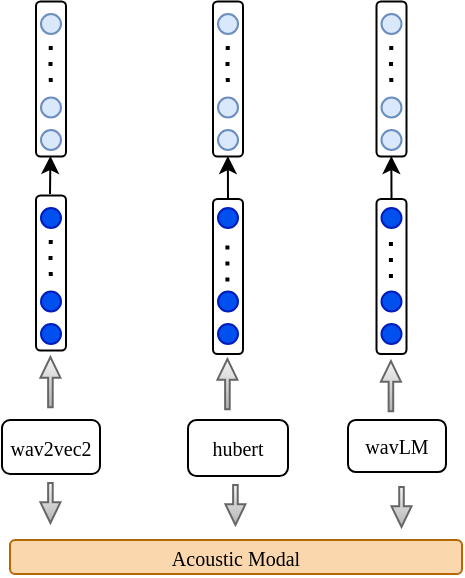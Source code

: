 <mxfile version="24.0.5" type="github">
  <diagram name="Page-1" id="3kp3wKmhMZSMGYWY6HW4">
    <mxGraphModel dx="1185" dy="662" grid="0" gridSize="10" guides="1" tooltips="1" connect="1" arrows="1" fold="1" page="1" pageScale="1" pageWidth="1169" pageHeight="827" math="0" shadow="0">
      <root>
        <mxCell id="0" />
        <mxCell id="1" parent="0" />
        <mxCell id="tpd2Hohb_Ew1OsaD90SN-1" value="&lt;font style=&quot;font-size: 10px;&quot; face=&quot;Georgia&quot;&gt;wav2vec2&lt;/font&gt;" style="rounded=1;whiteSpace=wrap;html=1;" vertex="1" parent="1">
          <mxGeometry x="187" y="530" width="49" height="27" as="geometry" />
        </mxCell>
        <mxCell id="tpd2Hohb_Ew1OsaD90SN-2" value="&lt;font style=&quot;font-size: 10px;&quot; face=&quot;Georgia&quot;&gt;hubert&lt;/font&gt;" style="rounded=1;whiteSpace=wrap;html=1;" vertex="1" parent="1">
          <mxGeometry x="280" y="530" width="50" height="28" as="geometry" />
        </mxCell>
        <mxCell id="tpd2Hohb_Ew1OsaD90SN-3" value="&lt;font style=&quot;font-size: 10px;&quot; face=&quot;Georgia&quot;&gt;wavLM&lt;/font&gt;" style="rounded=1;whiteSpace=wrap;html=1;" vertex="1" parent="1">
          <mxGeometry x="360" y="530" width="49" height="26" as="geometry" />
        </mxCell>
        <mxCell id="tpd2Hohb_Ew1OsaD90SN-4" value="" style="rounded=1;whiteSpace=wrap;html=1;rotation=-90;" vertex="1" parent="1">
          <mxGeometry x="172.75" y="449" width="77.5" height="15" as="geometry" />
        </mxCell>
        <mxCell id="tpd2Hohb_Ew1OsaD90SN-6" value="" style="ellipse;whiteSpace=wrap;html=1;aspect=fixed;fillColor=#0050ef;strokeColor=#001DBC;fontColor=#ffffff;" vertex="1" parent="1">
          <mxGeometry x="206.5" y="424" width="10" height="10" as="geometry" />
        </mxCell>
        <mxCell id="tpd2Hohb_Ew1OsaD90SN-7" value="" style="ellipse;whiteSpace=wrap;html=1;aspect=fixed;fillColor=#0050ef;strokeColor=#001DBC;fontColor=#ffffff;" vertex="1" parent="1">
          <mxGeometry x="206.5" y="465.75" width="10" height="10" as="geometry" />
        </mxCell>
        <mxCell id="tpd2Hohb_Ew1OsaD90SN-8" value="" style="ellipse;whiteSpace=wrap;html=1;aspect=fixed;fillColor=#0050ef;strokeColor=#001DBC;fontColor=#ffffff;" vertex="1" parent="1">
          <mxGeometry x="206.5" y="482" width="10" height="10" as="geometry" />
        </mxCell>
        <mxCell id="tpd2Hohb_Ew1OsaD90SN-12" value="" style="endArrow=none;dashed=1;html=1;dashPattern=1 3;strokeWidth=2;rounded=0;" edge="1" parent="1">
          <mxGeometry width="50" height="50" relative="1" as="geometry">
            <mxPoint x="211.42" y="458" as="sourcePoint" />
            <mxPoint x="211.42" y="438" as="targetPoint" />
            <Array as="points">
              <mxPoint x="211.21" y="452" />
            </Array>
          </mxGeometry>
        </mxCell>
        <mxCell id="tpd2Hohb_Ew1OsaD90SN-14" value="" style="rounded=1;whiteSpace=wrap;html=1;rotation=-90;" vertex="1" parent="1">
          <mxGeometry x="261.25" y="450.75" width="77.5" height="15" as="geometry" />
        </mxCell>
        <mxCell id="tpd2Hohb_Ew1OsaD90SN-15" value="" style="ellipse;whiteSpace=wrap;html=1;aspect=fixed;fillColor=#0050ef;strokeColor=#001DBC;fontColor=#ffffff;" vertex="1" parent="1">
          <mxGeometry x="295" y="424" width="10" height="10" as="geometry" />
        </mxCell>
        <mxCell id="tpd2Hohb_Ew1OsaD90SN-16" value="" style="ellipse;whiteSpace=wrap;html=1;aspect=fixed;fillColor=#0050ef;strokeColor=#001DBC;fontColor=#ffffff;" vertex="1" parent="1">
          <mxGeometry x="295" y="465.75" width="10" height="10" as="geometry" />
        </mxCell>
        <mxCell id="tpd2Hohb_Ew1OsaD90SN-17" value="" style="ellipse;whiteSpace=wrap;html=1;aspect=fixed;fillColor=#0050ef;strokeColor=#001DBC;fontColor=#ffffff;" vertex="1" parent="1">
          <mxGeometry x="295" y="482" width="10" height="10" as="geometry" />
        </mxCell>
        <mxCell id="tpd2Hohb_Ew1OsaD90SN-18" value="" style="endArrow=none;dashed=1;html=1;dashPattern=1 3;strokeWidth=2;rounded=0;" edge="1" parent="1">
          <mxGeometry width="50" height="50" relative="1" as="geometry">
            <mxPoint x="299.71" y="460.75" as="sourcePoint" />
            <mxPoint x="299.71" y="440.75" as="targetPoint" />
          </mxGeometry>
        </mxCell>
        <mxCell id="tpd2Hohb_Ew1OsaD90SN-24" value="" style="rounded=1;whiteSpace=wrap;html=1;rotation=-90;" vertex="1" parent="1">
          <mxGeometry x="343" y="450.75" width="77.5" height="15" as="geometry" />
        </mxCell>
        <mxCell id="tpd2Hohb_Ew1OsaD90SN-25" value="" style="ellipse;whiteSpace=wrap;html=1;aspect=fixed;fillColor=#0050ef;strokeColor=#001DBC;fontColor=#ffffff;" vertex="1" parent="1">
          <mxGeometry x="376.75" y="424" width="10" height="10" as="geometry" />
        </mxCell>
        <mxCell id="tpd2Hohb_Ew1OsaD90SN-26" value="" style="ellipse;whiteSpace=wrap;html=1;aspect=fixed;fillColor=#0050ef;strokeColor=#001DBC;fontColor=#ffffff;" vertex="1" parent="1">
          <mxGeometry x="376.75" y="465.75" width="10" height="10" as="geometry" />
        </mxCell>
        <mxCell id="tpd2Hohb_Ew1OsaD90SN-27" value="" style="ellipse;whiteSpace=wrap;html=1;aspect=fixed;fillColor=#0050ef;strokeColor=#001DBC;fontColor=#ffffff;" vertex="1" parent="1">
          <mxGeometry x="376.75" y="482" width="10" height="10" as="geometry" />
        </mxCell>
        <mxCell id="tpd2Hohb_Ew1OsaD90SN-28" value="" style="endArrow=none;dashed=1;html=1;dashPattern=1 3;strokeWidth=2;rounded=0;" edge="1" parent="1">
          <mxGeometry width="50" height="50" relative="1" as="geometry">
            <mxPoint x="381.46" y="459" as="sourcePoint" />
            <mxPoint x="381.46" y="439" as="targetPoint" />
          </mxGeometry>
        </mxCell>
        <mxCell id="tpd2Hohb_Ew1OsaD90SN-35" value="" style="shape=flexArrow;endArrow=classic;html=1;rounded=0;startSize=2;endSize=3.109;targetPerimeterSpacing=0;sourcePerimeterSpacing=0;strokeWidth=1;fillColor=#f5f5f5;width=2.286;endWidth=6.694;strokeColor=#666666;gradientColor=#b3b3b3;" edge="1" parent="1">
          <mxGeometry width="50" height="50" relative="1" as="geometry">
            <mxPoint x="211.21" y="524.18" as="sourcePoint" />
            <mxPoint x="211.21" y="498" as="targetPoint" />
          </mxGeometry>
        </mxCell>
        <mxCell id="tpd2Hohb_Ew1OsaD90SN-38" value="" style="shape=flexArrow;endArrow=classic;html=1;rounded=0;startSize=2;endSize=3.109;targetPerimeterSpacing=0;sourcePerimeterSpacing=0;strokeWidth=1;fillColor=#f5f5f5;width=2.286;endWidth=6.694;strokeColor=#666666;gradientColor=#b3b3b3;" edge="1" parent="1">
          <mxGeometry width="50" height="50" relative="1" as="geometry">
            <mxPoint x="299.71" y="525.18" as="sourcePoint" />
            <mxPoint x="299.71" y="499" as="targetPoint" />
          </mxGeometry>
        </mxCell>
        <mxCell id="tpd2Hohb_Ew1OsaD90SN-39" value="" style="shape=flexArrow;endArrow=classic;html=1;rounded=0;startSize=2;endSize=3.109;targetPerimeterSpacing=0;sourcePerimeterSpacing=0;strokeWidth=1;fillColor=#f5f5f5;width=2.286;endWidth=6.694;strokeColor=#666666;gradientColor=#b3b3b3;" edge="1" parent="1">
          <mxGeometry width="50" height="50" relative="1" as="geometry">
            <mxPoint x="381.46" y="526.18" as="sourcePoint" />
            <mxPoint x="381.46" y="500" as="targetPoint" />
          </mxGeometry>
        </mxCell>
        <mxCell id="tpd2Hohb_Ew1OsaD90SN-46" value="" style="rounded=1;whiteSpace=wrap;html=1;rotation=-90;" vertex="1" parent="1">
          <mxGeometry x="172.75" y="352" width="77.5" height="15" as="geometry" />
        </mxCell>
        <mxCell id="tpd2Hohb_Ew1OsaD90SN-47" value="" style="ellipse;whiteSpace=wrap;html=1;aspect=fixed;fillColor=#dae8fc;strokeColor=#6c8ebf;" vertex="1" parent="1">
          <mxGeometry x="206.5" y="327" width="10" height="10" as="geometry" />
        </mxCell>
        <mxCell id="tpd2Hohb_Ew1OsaD90SN-48" value="" style="ellipse;whiteSpace=wrap;html=1;aspect=fixed;fillColor=#dae8fc;strokeColor=#6c8ebf;" vertex="1" parent="1">
          <mxGeometry x="206.5" y="368.75" width="10" height="10" as="geometry" />
        </mxCell>
        <mxCell id="tpd2Hohb_Ew1OsaD90SN-49" value="" style="ellipse;whiteSpace=wrap;html=1;aspect=fixed;fillColor=#dae8fc;strokeColor=#6c8ebf;" vertex="1" parent="1">
          <mxGeometry x="206.5" y="385" width="10" height="10" as="geometry" />
        </mxCell>
        <mxCell id="tpd2Hohb_Ew1OsaD90SN-50" value="" style="endArrow=none;dashed=1;html=1;dashPattern=1 3;strokeWidth=2;rounded=0;" edge="1" parent="1">
          <mxGeometry width="50" height="50" relative="1" as="geometry">
            <mxPoint x="211.42" y="361" as="sourcePoint" />
            <mxPoint x="211.42" y="341" as="targetPoint" />
            <Array as="points">
              <mxPoint x="211.21" y="355" />
            </Array>
          </mxGeometry>
        </mxCell>
        <mxCell id="tpd2Hohb_Ew1OsaD90SN-51" value="" style="rounded=1;whiteSpace=wrap;html=1;rotation=-90;" vertex="1" parent="1">
          <mxGeometry x="261.25" y="352" width="77.5" height="15" as="geometry" />
        </mxCell>
        <mxCell id="tpd2Hohb_Ew1OsaD90SN-52" value="" style="ellipse;whiteSpace=wrap;html=1;aspect=fixed;fillColor=#dae8fc;strokeColor=#6c8ebf;" vertex="1" parent="1">
          <mxGeometry x="295" y="327" width="10" height="10" as="geometry" />
        </mxCell>
        <mxCell id="tpd2Hohb_Ew1OsaD90SN-53" value="" style="ellipse;whiteSpace=wrap;html=1;aspect=fixed;fillColor=#dae8fc;strokeColor=#6c8ebf;" vertex="1" parent="1">
          <mxGeometry x="295" y="368.75" width="10" height="10" as="geometry" />
        </mxCell>
        <mxCell id="tpd2Hohb_Ew1OsaD90SN-54" value="" style="ellipse;whiteSpace=wrap;html=1;aspect=fixed;fillColor=#dae8fc;strokeColor=#6c8ebf;" vertex="1" parent="1">
          <mxGeometry x="295" y="385" width="10" height="10" as="geometry" />
        </mxCell>
        <mxCell id="tpd2Hohb_Ew1OsaD90SN-55" value="" style="endArrow=none;dashed=1;html=1;dashPattern=1 3;strokeWidth=2;rounded=0;" edge="1" parent="1">
          <mxGeometry width="50" height="50" relative="1" as="geometry">
            <mxPoint x="299.92" y="361" as="sourcePoint" />
            <mxPoint x="299.92" y="341" as="targetPoint" />
            <Array as="points">
              <mxPoint x="299.71" y="355" />
            </Array>
          </mxGeometry>
        </mxCell>
        <mxCell id="tpd2Hohb_Ew1OsaD90SN-56" value="" style="rounded=1;whiteSpace=wrap;html=1;rotation=-90;" vertex="1" parent="1">
          <mxGeometry x="343" y="352" width="77.5" height="15" as="geometry" />
        </mxCell>
        <mxCell id="tpd2Hohb_Ew1OsaD90SN-57" value="" style="ellipse;whiteSpace=wrap;html=1;aspect=fixed;fillColor=#dae8fc;strokeColor=#6c8ebf;" vertex="1" parent="1">
          <mxGeometry x="376.75" y="327" width="10" height="10" as="geometry" />
        </mxCell>
        <mxCell id="tpd2Hohb_Ew1OsaD90SN-58" value="" style="ellipse;whiteSpace=wrap;html=1;aspect=fixed;fillColor=#dae8fc;strokeColor=#6c8ebf;" vertex="1" parent="1">
          <mxGeometry x="376.75" y="368.75" width="10" height="10" as="geometry" />
        </mxCell>
        <mxCell id="tpd2Hohb_Ew1OsaD90SN-59" value="" style="ellipse;whiteSpace=wrap;html=1;aspect=fixed;fillColor=#dae8fc;strokeColor=#6c8ebf;" vertex="1" parent="1">
          <mxGeometry x="376.75" y="385" width="10" height="10" as="geometry" />
        </mxCell>
        <mxCell id="tpd2Hohb_Ew1OsaD90SN-60" value="" style="endArrow=none;dashed=1;html=1;dashPattern=1 3;strokeWidth=2;rounded=0;" edge="1" parent="1">
          <mxGeometry width="50" height="50" relative="1" as="geometry">
            <mxPoint x="381.67" y="361" as="sourcePoint" />
            <mxPoint x="381.67" y="341" as="targetPoint" />
            <Array as="points">
              <mxPoint x="381.46" y="355" />
            </Array>
          </mxGeometry>
        </mxCell>
        <mxCell id="tpd2Hohb_Ew1OsaD90SN-63" value="&lt;font style=&quot;font-size: 10px;&quot; face=&quot;Georgia&quot;&gt;Acoustic Modal&lt;/font&gt;" style="rounded=1;whiteSpace=wrap;html=1;fillColor=#fad7ac;strokeColor=#b46504;" vertex="1" parent="1">
          <mxGeometry x="191" y="590" width="226" height="17" as="geometry" />
        </mxCell>
        <mxCell id="tpd2Hohb_Ew1OsaD90SN-64" value="" style="shape=flexArrow;endArrow=classic;html=1;rounded=0;startSize=2;endSize=3.109;targetPerimeterSpacing=0;sourcePerimeterSpacing=0;strokeWidth=1;fillColor=#f5f5f5;width=2.286;endWidth=6.694;strokeColor=#666666;gradientColor=#b3b3b3;" edge="1" parent="1">
          <mxGeometry width="50" height="50" relative="1" as="geometry">
            <mxPoint x="211.21" y="561" as="sourcePoint" />
            <mxPoint x="211.21" y="582" as="targetPoint" />
          </mxGeometry>
        </mxCell>
        <mxCell id="tpd2Hohb_Ew1OsaD90SN-65" value="" style="shape=flexArrow;endArrow=classic;html=1;rounded=0;startSize=2;endSize=3.109;targetPerimeterSpacing=0;sourcePerimeterSpacing=0;strokeWidth=1;fillColor=#f5f5f5;width=2.286;endWidth=6.694;strokeColor=#666666;gradientColor=#b3b3b3;" edge="1" parent="1">
          <mxGeometry width="50" height="50" relative="1" as="geometry">
            <mxPoint x="303.71" y="562" as="sourcePoint" />
            <mxPoint x="303.71" y="583" as="targetPoint" />
          </mxGeometry>
        </mxCell>
        <mxCell id="tpd2Hohb_Ew1OsaD90SN-66" value="" style="shape=flexArrow;endArrow=classic;html=1;rounded=0;startSize=2;endSize=3.109;targetPerimeterSpacing=0;sourcePerimeterSpacing=0;strokeWidth=1;fillColor=#f5f5f5;width=2.286;endWidth=6.694;strokeColor=#666666;gradientColor=#b3b3b3;" edge="1" parent="1">
          <mxGeometry width="50" height="50" relative="1" as="geometry">
            <mxPoint x="386.75" y="563" as="sourcePoint" />
            <mxPoint x="386.75" y="584" as="targetPoint" />
          </mxGeometry>
        </mxCell>
        <mxCell id="tpd2Hohb_Ew1OsaD90SN-67" value="" style="endArrow=classic;html=1;rounded=0;" edge="1" parent="1">
          <mxGeometry width="50" height="50" relative="1" as="geometry">
            <mxPoint x="211" y="417" as="sourcePoint" />
            <mxPoint x="211.21" y="398" as="targetPoint" />
          </mxGeometry>
        </mxCell>
        <mxCell id="tpd2Hohb_Ew1OsaD90SN-68" value="" style="endArrow=classic;html=1;rounded=0;exitX=1;exitY=0.5;exitDx=0;exitDy=0;" edge="1" parent="1" source="tpd2Hohb_Ew1OsaD90SN-14">
          <mxGeometry width="50" height="50" relative="1" as="geometry">
            <mxPoint x="299.71" y="417" as="sourcePoint" />
            <mxPoint x="299.92" y="398" as="targetPoint" />
          </mxGeometry>
        </mxCell>
        <mxCell id="tpd2Hohb_Ew1OsaD90SN-69" value="" style="endArrow=classic;html=1;rounded=0;exitX=1;exitY=0.5;exitDx=0;exitDy=0;" edge="1" parent="1" source="tpd2Hohb_Ew1OsaD90SN-24">
          <mxGeometry width="50" height="50" relative="1" as="geometry">
            <mxPoint x="381.46" y="417" as="sourcePoint" />
            <mxPoint x="381.67" y="398" as="targetPoint" />
          </mxGeometry>
        </mxCell>
      </root>
    </mxGraphModel>
  </diagram>
</mxfile>
